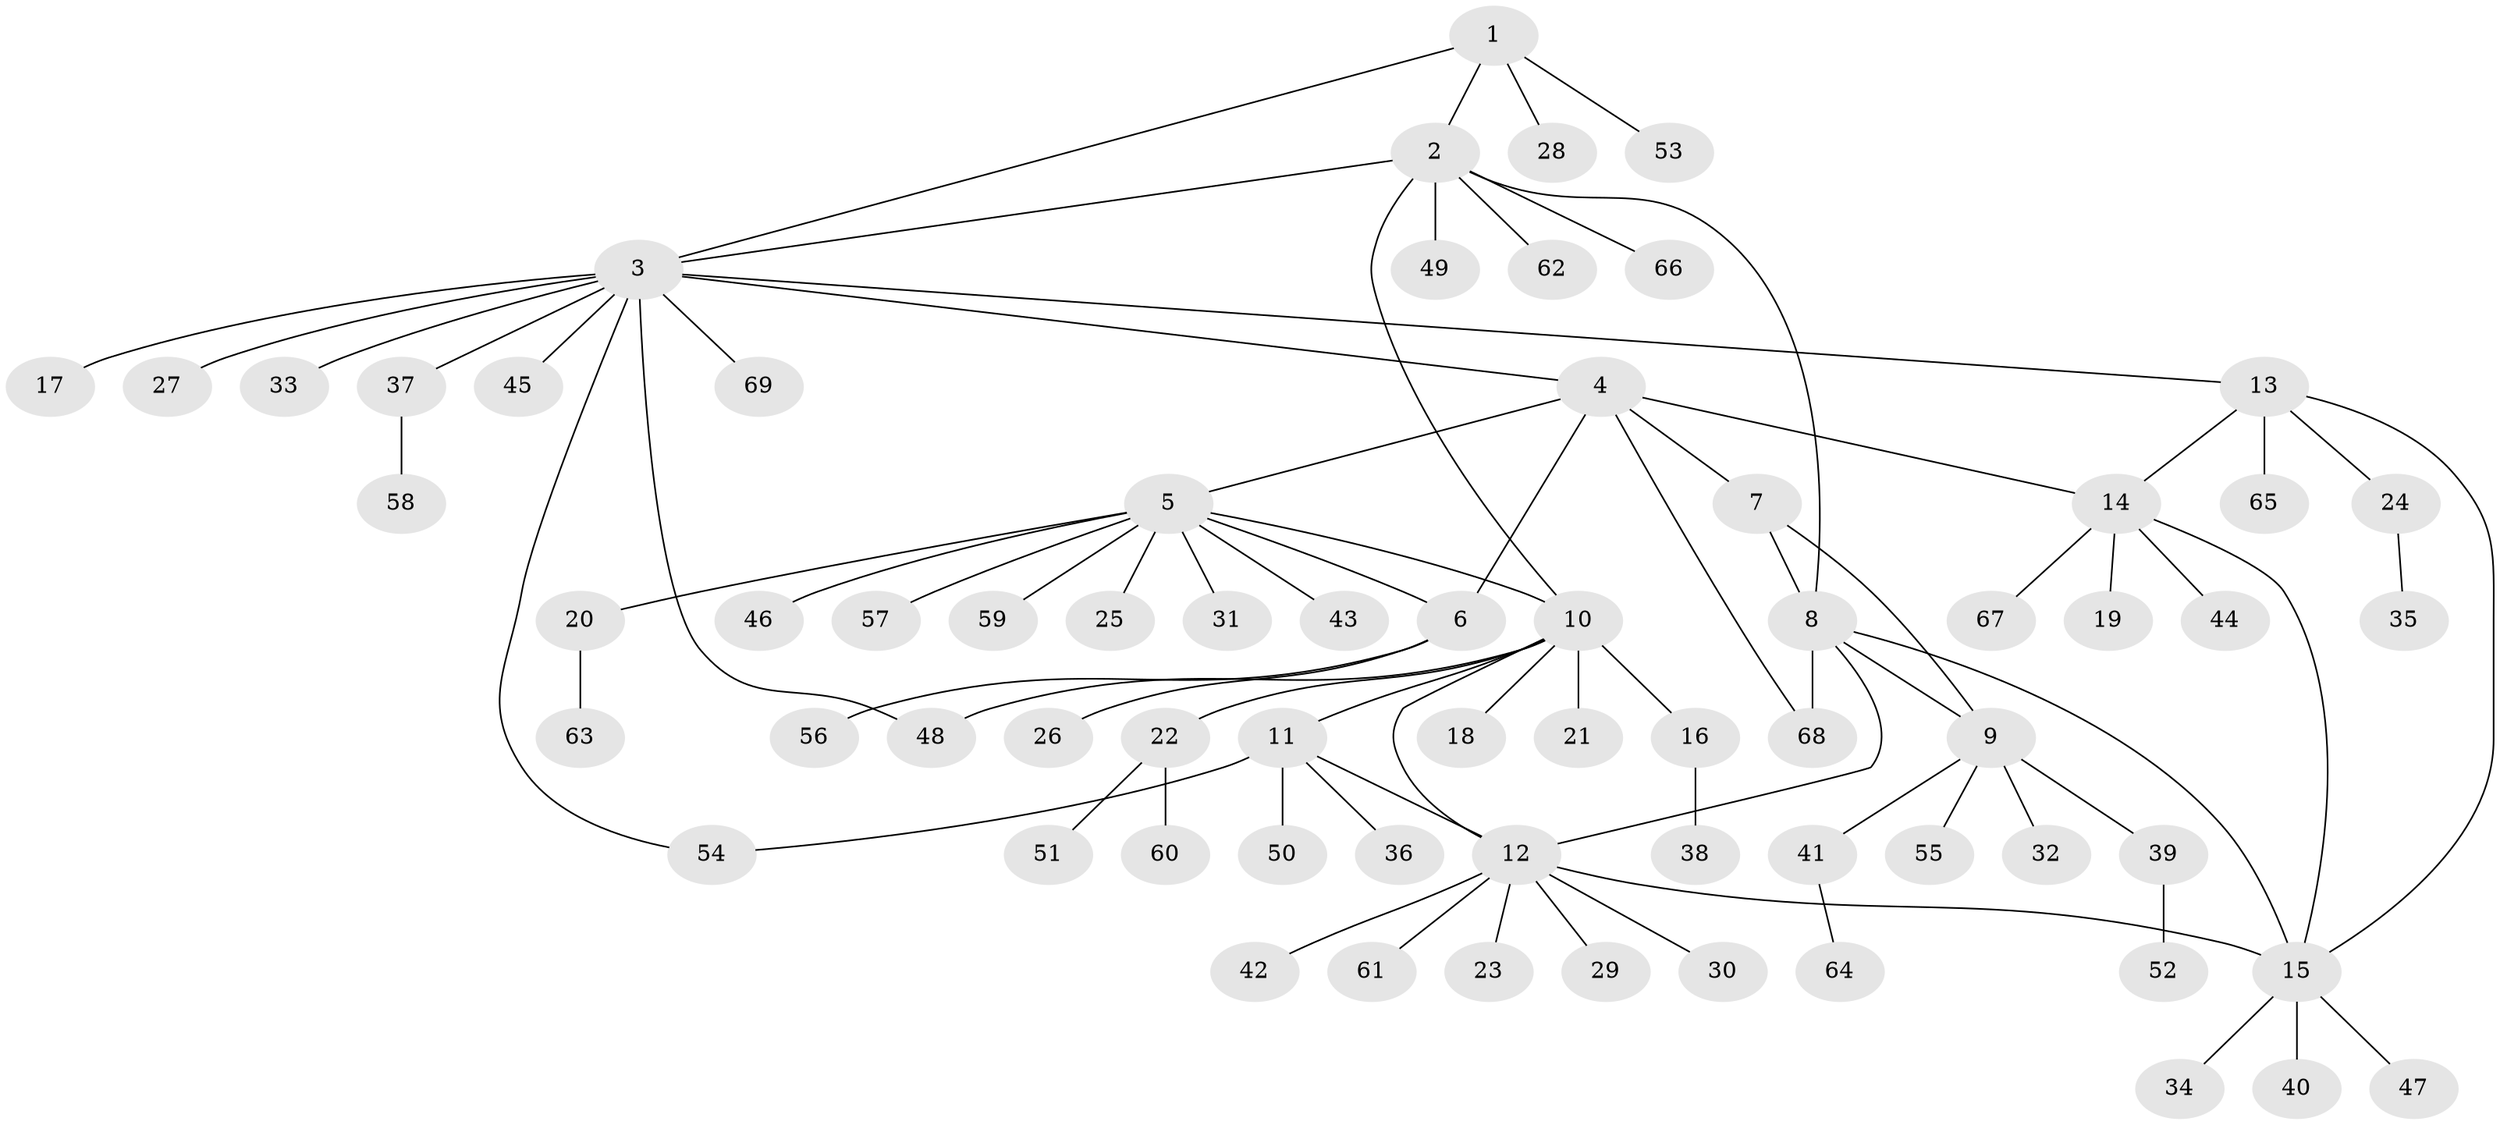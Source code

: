 // Generated by graph-tools (version 1.1) at 2025/11/02/27/25 16:11:29]
// undirected, 69 vertices, 82 edges
graph export_dot {
graph [start="1"]
  node [color=gray90,style=filled];
  1;
  2;
  3;
  4;
  5;
  6;
  7;
  8;
  9;
  10;
  11;
  12;
  13;
  14;
  15;
  16;
  17;
  18;
  19;
  20;
  21;
  22;
  23;
  24;
  25;
  26;
  27;
  28;
  29;
  30;
  31;
  32;
  33;
  34;
  35;
  36;
  37;
  38;
  39;
  40;
  41;
  42;
  43;
  44;
  45;
  46;
  47;
  48;
  49;
  50;
  51;
  52;
  53;
  54;
  55;
  56;
  57;
  58;
  59;
  60;
  61;
  62;
  63;
  64;
  65;
  66;
  67;
  68;
  69;
  1 -- 2;
  1 -- 3;
  1 -- 28;
  1 -- 53;
  2 -- 3;
  2 -- 8;
  2 -- 10;
  2 -- 49;
  2 -- 62;
  2 -- 66;
  3 -- 4;
  3 -- 13;
  3 -- 17;
  3 -- 27;
  3 -- 33;
  3 -- 37;
  3 -- 45;
  3 -- 48;
  3 -- 54;
  3 -- 69;
  4 -- 5;
  4 -- 6;
  4 -- 7;
  4 -- 14;
  4 -- 68;
  5 -- 6;
  5 -- 10;
  5 -- 20;
  5 -- 25;
  5 -- 31;
  5 -- 43;
  5 -- 46;
  5 -- 57;
  5 -- 59;
  6 -- 26;
  6 -- 56;
  7 -- 8;
  7 -- 9;
  8 -- 9;
  8 -- 12;
  8 -- 15;
  8 -- 68;
  9 -- 32;
  9 -- 39;
  9 -- 41;
  9 -- 55;
  10 -- 11;
  10 -- 12;
  10 -- 16;
  10 -- 18;
  10 -- 21;
  10 -- 22;
  10 -- 48;
  11 -- 12;
  11 -- 36;
  11 -- 50;
  11 -- 54;
  12 -- 15;
  12 -- 23;
  12 -- 29;
  12 -- 30;
  12 -- 42;
  12 -- 61;
  13 -- 14;
  13 -- 15;
  13 -- 24;
  13 -- 65;
  14 -- 15;
  14 -- 19;
  14 -- 44;
  14 -- 67;
  15 -- 34;
  15 -- 40;
  15 -- 47;
  16 -- 38;
  20 -- 63;
  22 -- 51;
  22 -- 60;
  24 -- 35;
  37 -- 58;
  39 -- 52;
  41 -- 64;
}
